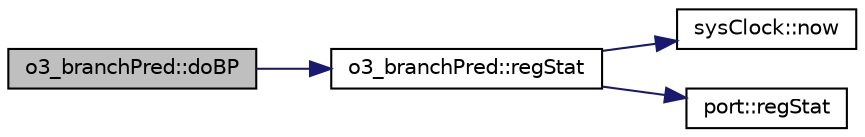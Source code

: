 digraph G
{
  edge [fontname="Helvetica",fontsize="10",labelfontname="Helvetica",labelfontsize="10"];
  node [fontname="Helvetica",fontsize="10",shape=record];
  rankdir=LR;
  Node1 [label="o3_branchPred::doBP",height=0.2,width=0.4,color="black", fillcolor="grey75", style="filled" fontcolor="black"];
  Node1 -> Node2 [color="midnightblue",fontsize="10",style="solid",fontname="Helvetica"];
  Node2 [label="o3_branchPred::regStat",height=0.2,width=0.4,color="black", fillcolor="white", style="filled",URL="$classo3__branchPred.html#a58f7e7a2260333813a3fa672eff86796"];
  Node2 -> Node3 [color="midnightblue",fontsize="10",style="solid",fontname="Helvetica"];
  Node3 [label="sysClock::now",height=0.2,width=0.4,color="black", fillcolor="white", style="filled",URL="$classsysClock.html#af027a57c8bc3d0dab4fe5a0f870b7d20"];
  Node2 -> Node4 [color="midnightblue",fontsize="10",style="solid",fontname="Helvetica"];
  Node4 [label="port::regStat",height=0.2,width=0.4,color="black", fillcolor="white", style="filled",URL="$classport.html#a966cfeb3b369ec22e8081275481abe32"];
}
